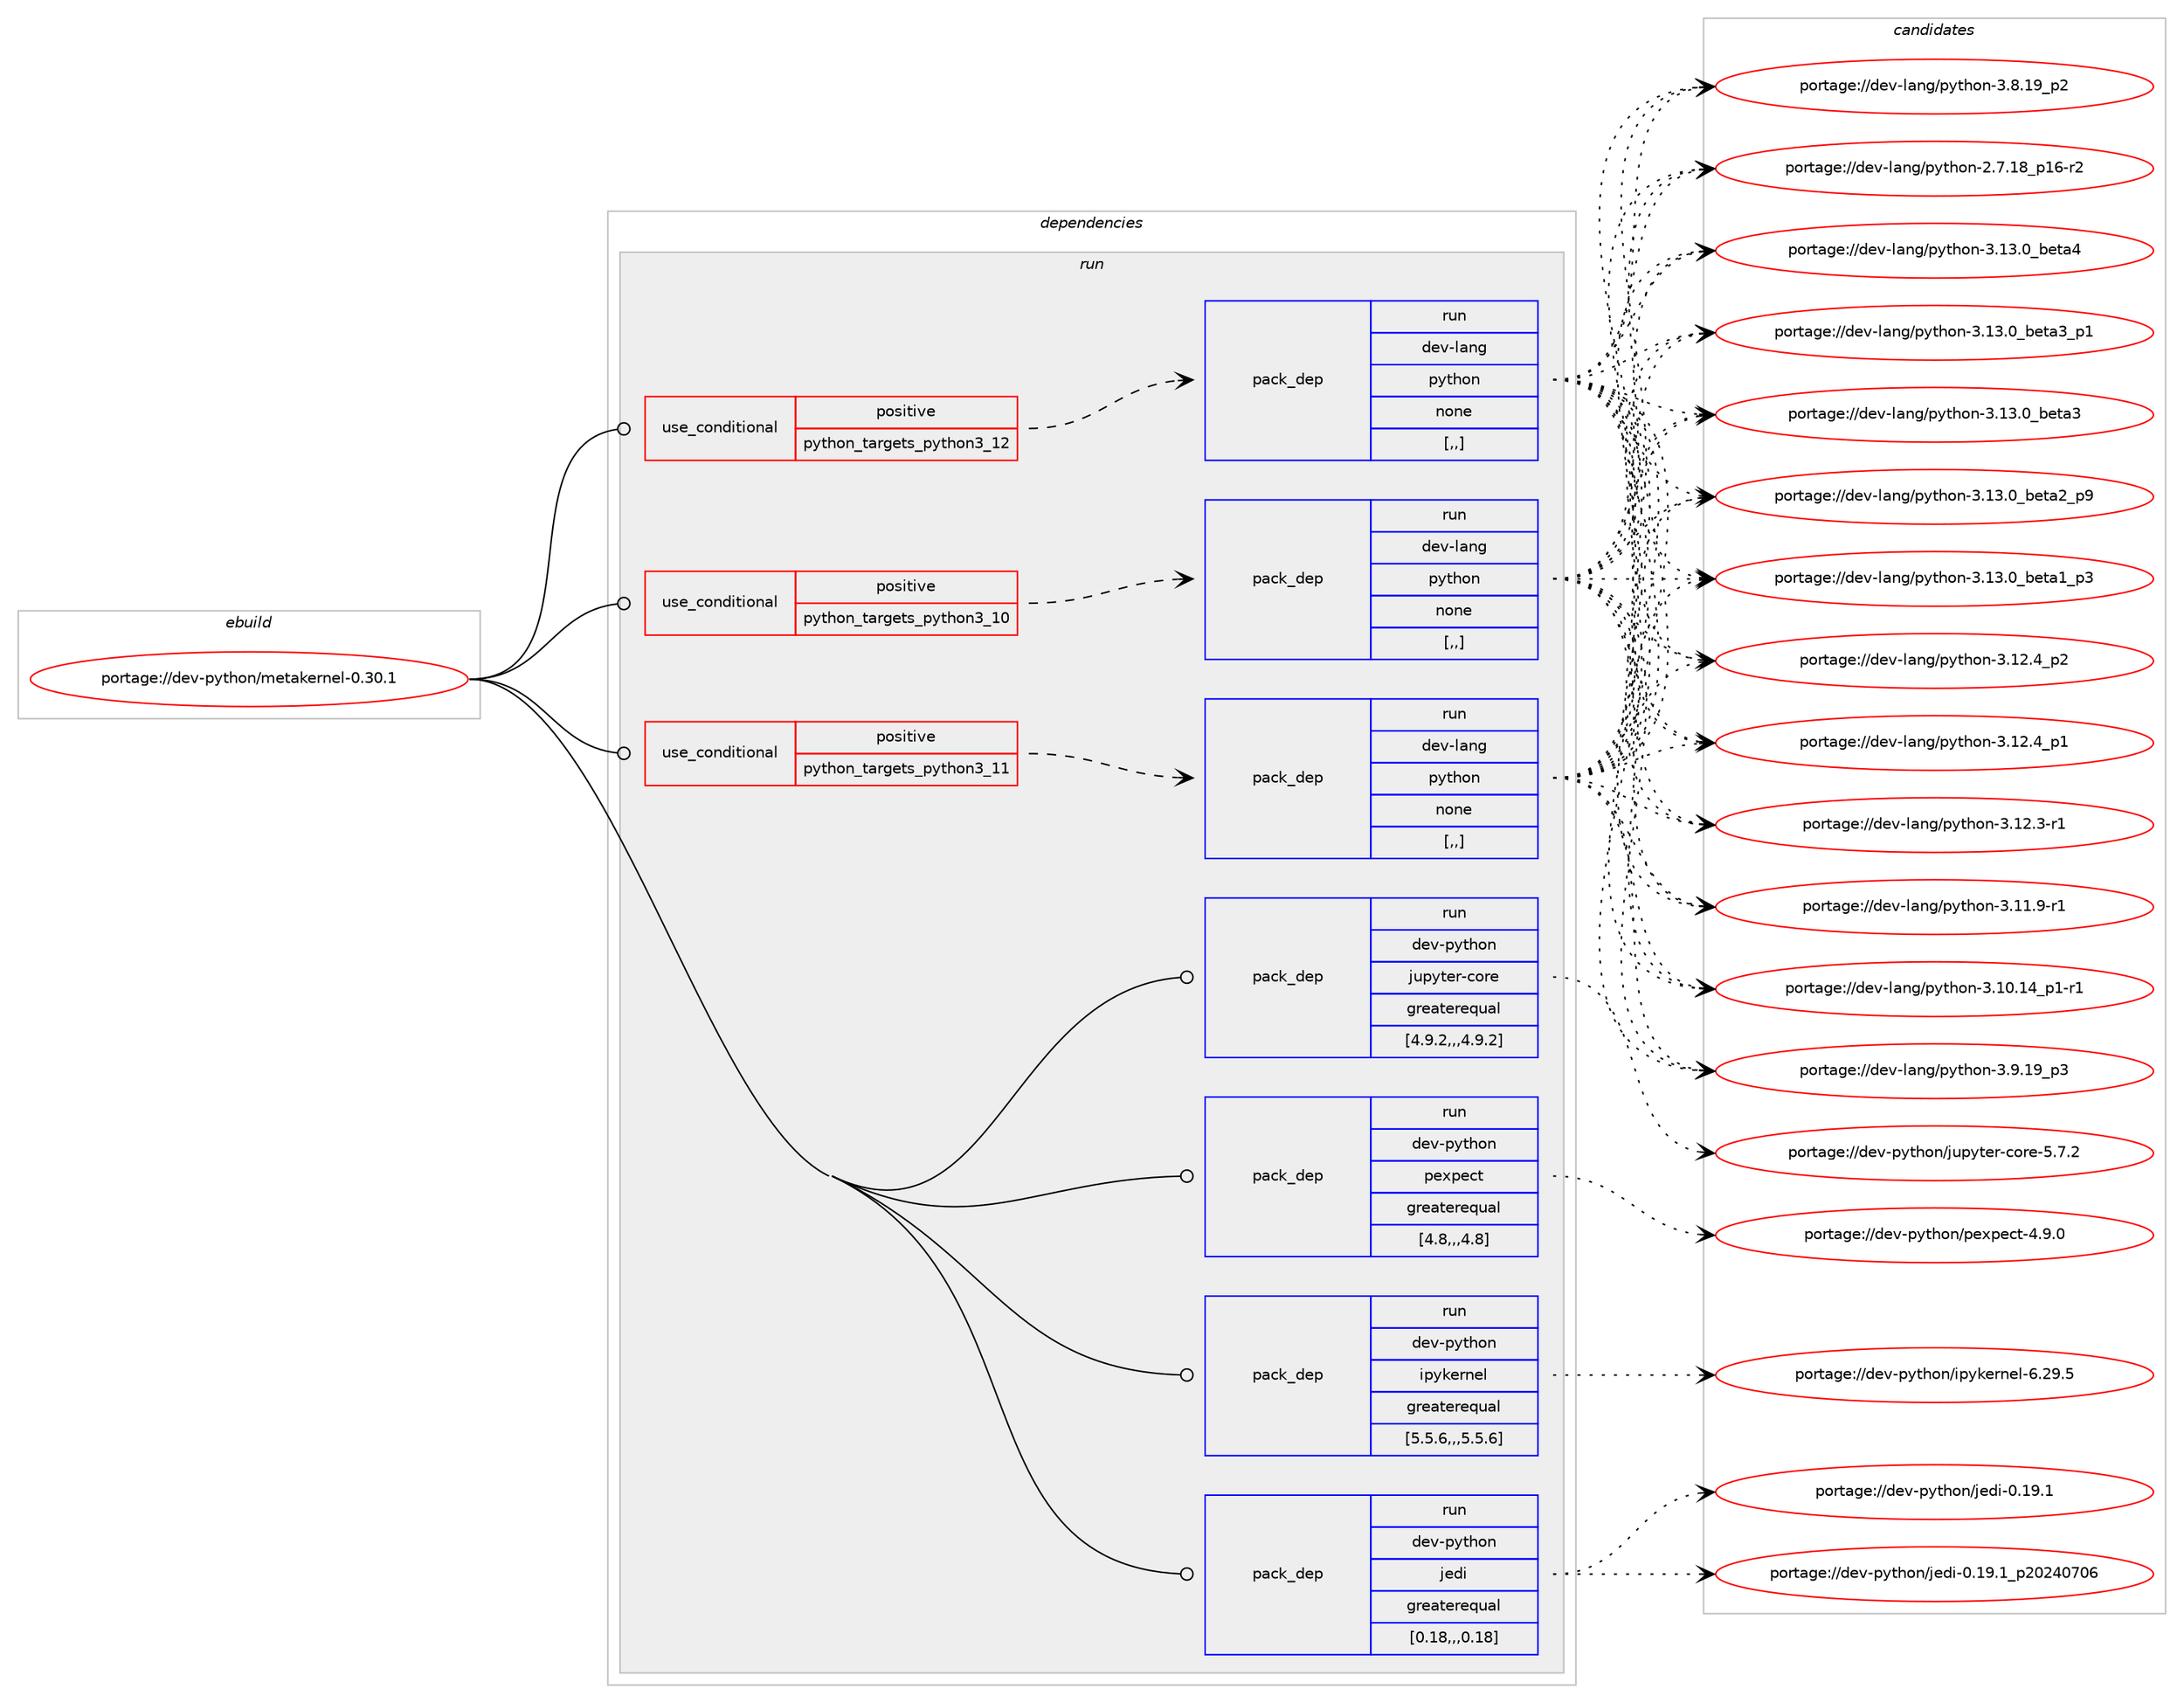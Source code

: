 digraph prolog {

# *************
# Graph options
# *************

newrank=true;
concentrate=true;
compound=true;
graph [rankdir=LR,fontname=Helvetica,fontsize=10,ranksep=1.5];#, ranksep=2.5, nodesep=0.2];
edge  [arrowhead=vee];
node  [fontname=Helvetica,fontsize=10];

# **********
# The ebuild
# **********

subgraph cluster_leftcol {
color=gray;
label=<<i>ebuild</i>>;
id [label="portage://dev-python/metakernel-0.30.1", color=red, width=4, href="../dev-python/metakernel-0.30.1.svg"];
}

# ****************
# The dependencies
# ****************

subgraph cluster_midcol {
color=gray;
label=<<i>dependencies</i>>;
subgraph cluster_compile {
fillcolor="#eeeeee";
style=filled;
label=<<i>compile</i>>;
}
subgraph cluster_compileandrun {
fillcolor="#eeeeee";
style=filled;
label=<<i>compile and run</i>>;
}
subgraph cluster_run {
fillcolor="#eeeeee";
style=filled;
label=<<i>run</i>>;
subgraph cond34839 {
dependency151389 [label=<<TABLE BORDER="0" CELLBORDER="1" CELLSPACING="0" CELLPADDING="4"><TR><TD ROWSPAN="3" CELLPADDING="10">use_conditional</TD></TR><TR><TD>positive</TD></TR><TR><TD>python_targets_python3_10</TD></TR></TABLE>>, shape=none, color=red];
subgraph pack115301 {
dependency151390 [label=<<TABLE BORDER="0" CELLBORDER="1" CELLSPACING="0" CELLPADDING="4" WIDTH="220"><TR><TD ROWSPAN="6" CELLPADDING="30">pack_dep</TD></TR><TR><TD WIDTH="110">run</TD></TR><TR><TD>dev-lang</TD></TR><TR><TD>python</TD></TR><TR><TD>none</TD></TR><TR><TD>[,,]</TD></TR></TABLE>>, shape=none, color=blue];
}
dependency151389:e -> dependency151390:w [weight=20,style="dashed",arrowhead="vee"];
}
id:e -> dependency151389:w [weight=20,style="solid",arrowhead="odot"];
subgraph cond34840 {
dependency151391 [label=<<TABLE BORDER="0" CELLBORDER="1" CELLSPACING="0" CELLPADDING="4"><TR><TD ROWSPAN="3" CELLPADDING="10">use_conditional</TD></TR><TR><TD>positive</TD></TR><TR><TD>python_targets_python3_11</TD></TR></TABLE>>, shape=none, color=red];
subgraph pack115302 {
dependency151392 [label=<<TABLE BORDER="0" CELLBORDER="1" CELLSPACING="0" CELLPADDING="4" WIDTH="220"><TR><TD ROWSPAN="6" CELLPADDING="30">pack_dep</TD></TR><TR><TD WIDTH="110">run</TD></TR><TR><TD>dev-lang</TD></TR><TR><TD>python</TD></TR><TR><TD>none</TD></TR><TR><TD>[,,]</TD></TR></TABLE>>, shape=none, color=blue];
}
dependency151391:e -> dependency151392:w [weight=20,style="dashed",arrowhead="vee"];
}
id:e -> dependency151391:w [weight=20,style="solid",arrowhead="odot"];
subgraph cond34841 {
dependency151393 [label=<<TABLE BORDER="0" CELLBORDER="1" CELLSPACING="0" CELLPADDING="4"><TR><TD ROWSPAN="3" CELLPADDING="10">use_conditional</TD></TR><TR><TD>positive</TD></TR><TR><TD>python_targets_python3_12</TD></TR></TABLE>>, shape=none, color=red];
subgraph pack115303 {
dependency151394 [label=<<TABLE BORDER="0" CELLBORDER="1" CELLSPACING="0" CELLPADDING="4" WIDTH="220"><TR><TD ROWSPAN="6" CELLPADDING="30">pack_dep</TD></TR><TR><TD WIDTH="110">run</TD></TR><TR><TD>dev-lang</TD></TR><TR><TD>python</TD></TR><TR><TD>none</TD></TR><TR><TD>[,,]</TD></TR></TABLE>>, shape=none, color=blue];
}
dependency151393:e -> dependency151394:w [weight=20,style="dashed",arrowhead="vee"];
}
id:e -> dependency151393:w [weight=20,style="solid",arrowhead="odot"];
subgraph pack115304 {
dependency151395 [label=<<TABLE BORDER="0" CELLBORDER="1" CELLSPACING="0" CELLPADDING="4" WIDTH="220"><TR><TD ROWSPAN="6" CELLPADDING="30">pack_dep</TD></TR><TR><TD WIDTH="110">run</TD></TR><TR><TD>dev-python</TD></TR><TR><TD>ipykernel</TD></TR><TR><TD>greaterequal</TD></TR><TR><TD>[5.5.6,,,5.5.6]</TD></TR></TABLE>>, shape=none, color=blue];
}
id:e -> dependency151395:w [weight=20,style="solid",arrowhead="odot"];
subgraph pack115305 {
dependency151396 [label=<<TABLE BORDER="0" CELLBORDER="1" CELLSPACING="0" CELLPADDING="4" WIDTH="220"><TR><TD ROWSPAN="6" CELLPADDING="30">pack_dep</TD></TR><TR><TD WIDTH="110">run</TD></TR><TR><TD>dev-python</TD></TR><TR><TD>jedi</TD></TR><TR><TD>greaterequal</TD></TR><TR><TD>[0.18,,,0.18]</TD></TR></TABLE>>, shape=none, color=blue];
}
id:e -> dependency151396:w [weight=20,style="solid",arrowhead="odot"];
subgraph pack115306 {
dependency151397 [label=<<TABLE BORDER="0" CELLBORDER="1" CELLSPACING="0" CELLPADDING="4" WIDTH="220"><TR><TD ROWSPAN="6" CELLPADDING="30">pack_dep</TD></TR><TR><TD WIDTH="110">run</TD></TR><TR><TD>dev-python</TD></TR><TR><TD>jupyter-core</TD></TR><TR><TD>greaterequal</TD></TR><TR><TD>[4.9.2,,,4.9.2]</TD></TR></TABLE>>, shape=none, color=blue];
}
id:e -> dependency151397:w [weight=20,style="solid",arrowhead="odot"];
subgraph pack115307 {
dependency151398 [label=<<TABLE BORDER="0" CELLBORDER="1" CELLSPACING="0" CELLPADDING="4" WIDTH="220"><TR><TD ROWSPAN="6" CELLPADDING="30">pack_dep</TD></TR><TR><TD WIDTH="110">run</TD></TR><TR><TD>dev-python</TD></TR><TR><TD>pexpect</TD></TR><TR><TD>greaterequal</TD></TR><TR><TD>[4.8,,,4.8]</TD></TR></TABLE>>, shape=none, color=blue];
}
id:e -> dependency151398:w [weight=20,style="solid",arrowhead="odot"];
}
}

# **************
# The candidates
# **************

subgraph cluster_choices {
rank=same;
color=gray;
label=<<i>candidates</i>>;

subgraph choice115301 {
color=black;
nodesep=1;
choice1001011184510897110103471121211161041111104551464951464895981011169752 [label="portage://dev-lang/python-3.13.0_beta4", color=red, width=4,href="../dev-lang/python-3.13.0_beta4.svg"];
choice10010111845108971101034711212111610411111045514649514648959810111697519511249 [label="portage://dev-lang/python-3.13.0_beta3_p1", color=red, width=4,href="../dev-lang/python-3.13.0_beta3_p1.svg"];
choice1001011184510897110103471121211161041111104551464951464895981011169751 [label="portage://dev-lang/python-3.13.0_beta3", color=red, width=4,href="../dev-lang/python-3.13.0_beta3.svg"];
choice10010111845108971101034711212111610411111045514649514648959810111697509511257 [label="portage://dev-lang/python-3.13.0_beta2_p9", color=red, width=4,href="../dev-lang/python-3.13.0_beta2_p9.svg"];
choice10010111845108971101034711212111610411111045514649514648959810111697499511251 [label="portage://dev-lang/python-3.13.0_beta1_p3", color=red, width=4,href="../dev-lang/python-3.13.0_beta1_p3.svg"];
choice100101118451089711010347112121116104111110455146495046529511250 [label="portage://dev-lang/python-3.12.4_p2", color=red, width=4,href="../dev-lang/python-3.12.4_p2.svg"];
choice100101118451089711010347112121116104111110455146495046529511249 [label="portage://dev-lang/python-3.12.4_p1", color=red, width=4,href="../dev-lang/python-3.12.4_p1.svg"];
choice100101118451089711010347112121116104111110455146495046514511449 [label="portage://dev-lang/python-3.12.3-r1", color=red, width=4,href="../dev-lang/python-3.12.3-r1.svg"];
choice100101118451089711010347112121116104111110455146494946574511449 [label="portage://dev-lang/python-3.11.9-r1", color=red, width=4,href="../dev-lang/python-3.11.9-r1.svg"];
choice100101118451089711010347112121116104111110455146494846495295112494511449 [label="portage://dev-lang/python-3.10.14_p1-r1", color=red, width=4,href="../dev-lang/python-3.10.14_p1-r1.svg"];
choice100101118451089711010347112121116104111110455146574649579511251 [label="portage://dev-lang/python-3.9.19_p3", color=red, width=4,href="../dev-lang/python-3.9.19_p3.svg"];
choice100101118451089711010347112121116104111110455146564649579511250 [label="portage://dev-lang/python-3.8.19_p2", color=red, width=4,href="../dev-lang/python-3.8.19_p2.svg"];
choice100101118451089711010347112121116104111110455046554649569511249544511450 [label="portage://dev-lang/python-2.7.18_p16-r2", color=red, width=4,href="../dev-lang/python-2.7.18_p16-r2.svg"];
dependency151390:e -> choice1001011184510897110103471121211161041111104551464951464895981011169752:w [style=dotted,weight="100"];
dependency151390:e -> choice10010111845108971101034711212111610411111045514649514648959810111697519511249:w [style=dotted,weight="100"];
dependency151390:e -> choice1001011184510897110103471121211161041111104551464951464895981011169751:w [style=dotted,weight="100"];
dependency151390:e -> choice10010111845108971101034711212111610411111045514649514648959810111697509511257:w [style=dotted,weight="100"];
dependency151390:e -> choice10010111845108971101034711212111610411111045514649514648959810111697499511251:w [style=dotted,weight="100"];
dependency151390:e -> choice100101118451089711010347112121116104111110455146495046529511250:w [style=dotted,weight="100"];
dependency151390:e -> choice100101118451089711010347112121116104111110455146495046529511249:w [style=dotted,weight="100"];
dependency151390:e -> choice100101118451089711010347112121116104111110455146495046514511449:w [style=dotted,weight="100"];
dependency151390:e -> choice100101118451089711010347112121116104111110455146494946574511449:w [style=dotted,weight="100"];
dependency151390:e -> choice100101118451089711010347112121116104111110455146494846495295112494511449:w [style=dotted,weight="100"];
dependency151390:e -> choice100101118451089711010347112121116104111110455146574649579511251:w [style=dotted,weight="100"];
dependency151390:e -> choice100101118451089711010347112121116104111110455146564649579511250:w [style=dotted,weight="100"];
dependency151390:e -> choice100101118451089711010347112121116104111110455046554649569511249544511450:w [style=dotted,weight="100"];
}
subgraph choice115302 {
color=black;
nodesep=1;
choice1001011184510897110103471121211161041111104551464951464895981011169752 [label="portage://dev-lang/python-3.13.0_beta4", color=red, width=4,href="../dev-lang/python-3.13.0_beta4.svg"];
choice10010111845108971101034711212111610411111045514649514648959810111697519511249 [label="portage://dev-lang/python-3.13.0_beta3_p1", color=red, width=4,href="../dev-lang/python-3.13.0_beta3_p1.svg"];
choice1001011184510897110103471121211161041111104551464951464895981011169751 [label="portage://dev-lang/python-3.13.0_beta3", color=red, width=4,href="../dev-lang/python-3.13.0_beta3.svg"];
choice10010111845108971101034711212111610411111045514649514648959810111697509511257 [label="portage://dev-lang/python-3.13.0_beta2_p9", color=red, width=4,href="../dev-lang/python-3.13.0_beta2_p9.svg"];
choice10010111845108971101034711212111610411111045514649514648959810111697499511251 [label="portage://dev-lang/python-3.13.0_beta1_p3", color=red, width=4,href="../dev-lang/python-3.13.0_beta1_p3.svg"];
choice100101118451089711010347112121116104111110455146495046529511250 [label="portage://dev-lang/python-3.12.4_p2", color=red, width=4,href="../dev-lang/python-3.12.4_p2.svg"];
choice100101118451089711010347112121116104111110455146495046529511249 [label="portage://dev-lang/python-3.12.4_p1", color=red, width=4,href="../dev-lang/python-3.12.4_p1.svg"];
choice100101118451089711010347112121116104111110455146495046514511449 [label="portage://dev-lang/python-3.12.3-r1", color=red, width=4,href="../dev-lang/python-3.12.3-r1.svg"];
choice100101118451089711010347112121116104111110455146494946574511449 [label="portage://dev-lang/python-3.11.9-r1", color=red, width=4,href="../dev-lang/python-3.11.9-r1.svg"];
choice100101118451089711010347112121116104111110455146494846495295112494511449 [label="portage://dev-lang/python-3.10.14_p1-r1", color=red, width=4,href="../dev-lang/python-3.10.14_p1-r1.svg"];
choice100101118451089711010347112121116104111110455146574649579511251 [label="portage://dev-lang/python-3.9.19_p3", color=red, width=4,href="../dev-lang/python-3.9.19_p3.svg"];
choice100101118451089711010347112121116104111110455146564649579511250 [label="portage://dev-lang/python-3.8.19_p2", color=red, width=4,href="../dev-lang/python-3.8.19_p2.svg"];
choice100101118451089711010347112121116104111110455046554649569511249544511450 [label="portage://dev-lang/python-2.7.18_p16-r2", color=red, width=4,href="../dev-lang/python-2.7.18_p16-r2.svg"];
dependency151392:e -> choice1001011184510897110103471121211161041111104551464951464895981011169752:w [style=dotted,weight="100"];
dependency151392:e -> choice10010111845108971101034711212111610411111045514649514648959810111697519511249:w [style=dotted,weight="100"];
dependency151392:e -> choice1001011184510897110103471121211161041111104551464951464895981011169751:w [style=dotted,weight="100"];
dependency151392:e -> choice10010111845108971101034711212111610411111045514649514648959810111697509511257:w [style=dotted,weight="100"];
dependency151392:e -> choice10010111845108971101034711212111610411111045514649514648959810111697499511251:w [style=dotted,weight="100"];
dependency151392:e -> choice100101118451089711010347112121116104111110455146495046529511250:w [style=dotted,weight="100"];
dependency151392:e -> choice100101118451089711010347112121116104111110455146495046529511249:w [style=dotted,weight="100"];
dependency151392:e -> choice100101118451089711010347112121116104111110455146495046514511449:w [style=dotted,weight="100"];
dependency151392:e -> choice100101118451089711010347112121116104111110455146494946574511449:w [style=dotted,weight="100"];
dependency151392:e -> choice100101118451089711010347112121116104111110455146494846495295112494511449:w [style=dotted,weight="100"];
dependency151392:e -> choice100101118451089711010347112121116104111110455146574649579511251:w [style=dotted,weight="100"];
dependency151392:e -> choice100101118451089711010347112121116104111110455146564649579511250:w [style=dotted,weight="100"];
dependency151392:e -> choice100101118451089711010347112121116104111110455046554649569511249544511450:w [style=dotted,weight="100"];
}
subgraph choice115303 {
color=black;
nodesep=1;
choice1001011184510897110103471121211161041111104551464951464895981011169752 [label="portage://dev-lang/python-3.13.0_beta4", color=red, width=4,href="../dev-lang/python-3.13.0_beta4.svg"];
choice10010111845108971101034711212111610411111045514649514648959810111697519511249 [label="portage://dev-lang/python-3.13.0_beta3_p1", color=red, width=4,href="../dev-lang/python-3.13.0_beta3_p1.svg"];
choice1001011184510897110103471121211161041111104551464951464895981011169751 [label="portage://dev-lang/python-3.13.0_beta3", color=red, width=4,href="../dev-lang/python-3.13.0_beta3.svg"];
choice10010111845108971101034711212111610411111045514649514648959810111697509511257 [label="portage://dev-lang/python-3.13.0_beta2_p9", color=red, width=4,href="../dev-lang/python-3.13.0_beta2_p9.svg"];
choice10010111845108971101034711212111610411111045514649514648959810111697499511251 [label="portage://dev-lang/python-3.13.0_beta1_p3", color=red, width=4,href="../dev-lang/python-3.13.0_beta1_p3.svg"];
choice100101118451089711010347112121116104111110455146495046529511250 [label="portage://dev-lang/python-3.12.4_p2", color=red, width=4,href="../dev-lang/python-3.12.4_p2.svg"];
choice100101118451089711010347112121116104111110455146495046529511249 [label="portage://dev-lang/python-3.12.4_p1", color=red, width=4,href="../dev-lang/python-3.12.4_p1.svg"];
choice100101118451089711010347112121116104111110455146495046514511449 [label="portage://dev-lang/python-3.12.3-r1", color=red, width=4,href="../dev-lang/python-3.12.3-r1.svg"];
choice100101118451089711010347112121116104111110455146494946574511449 [label="portage://dev-lang/python-3.11.9-r1", color=red, width=4,href="../dev-lang/python-3.11.9-r1.svg"];
choice100101118451089711010347112121116104111110455146494846495295112494511449 [label="portage://dev-lang/python-3.10.14_p1-r1", color=red, width=4,href="../dev-lang/python-3.10.14_p1-r1.svg"];
choice100101118451089711010347112121116104111110455146574649579511251 [label="portage://dev-lang/python-3.9.19_p3", color=red, width=4,href="../dev-lang/python-3.9.19_p3.svg"];
choice100101118451089711010347112121116104111110455146564649579511250 [label="portage://dev-lang/python-3.8.19_p2", color=red, width=4,href="../dev-lang/python-3.8.19_p2.svg"];
choice100101118451089711010347112121116104111110455046554649569511249544511450 [label="portage://dev-lang/python-2.7.18_p16-r2", color=red, width=4,href="../dev-lang/python-2.7.18_p16-r2.svg"];
dependency151394:e -> choice1001011184510897110103471121211161041111104551464951464895981011169752:w [style=dotted,weight="100"];
dependency151394:e -> choice10010111845108971101034711212111610411111045514649514648959810111697519511249:w [style=dotted,weight="100"];
dependency151394:e -> choice1001011184510897110103471121211161041111104551464951464895981011169751:w [style=dotted,weight="100"];
dependency151394:e -> choice10010111845108971101034711212111610411111045514649514648959810111697509511257:w [style=dotted,weight="100"];
dependency151394:e -> choice10010111845108971101034711212111610411111045514649514648959810111697499511251:w [style=dotted,weight="100"];
dependency151394:e -> choice100101118451089711010347112121116104111110455146495046529511250:w [style=dotted,weight="100"];
dependency151394:e -> choice100101118451089711010347112121116104111110455146495046529511249:w [style=dotted,weight="100"];
dependency151394:e -> choice100101118451089711010347112121116104111110455146495046514511449:w [style=dotted,weight="100"];
dependency151394:e -> choice100101118451089711010347112121116104111110455146494946574511449:w [style=dotted,weight="100"];
dependency151394:e -> choice100101118451089711010347112121116104111110455146494846495295112494511449:w [style=dotted,weight="100"];
dependency151394:e -> choice100101118451089711010347112121116104111110455146574649579511251:w [style=dotted,weight="100"];
dependency151394:e -> choice100101118451089711010347112121116104111110455146564649579511250:w [style=dotted,weight="100"];
dependency151394:e -> choice100101118451089711010347112121116104111110455046554649569511249544511450:w [style=dotted,weight="100"];
}
subgraph choice115304 {
color=black;
nodesep=1;
choice100101118451121211161041111104710511212110710111411010110845544650574653 [label="portage://dev-python/ipykernel-6.29.5", color=red, width=4,href="../dev-python/ipykernel-6.29.5.svg"];
dependency151395:e -> choice100101118451121211161041111104710511212110710111411010110845544650574653:w [style=dotted,weight="100"];
}
subgraph choice115305 {
color=black;
nodesep=1;
choice100101118451121211161041111104710610110010545484649574649951125048505248554854 [label="portage://dev-python/jedi-0.19.1_p20240706", color=red, width=4,href="../dev-python/jedi-0.19.1_p20240706.svg"];
choice100101118451121211161041111104710610110010545484649574649 [label="portage://dev-python/jedi-0.19.1", color=red, width=4,href="../dev-python/jedi-0.19.1.svg"];
dependency151396:e -> choice100101118451121211161041111104710610110010545484649574649951125048505248554854:w [style=dotted,weight="100"];
dependency151396:e -> choice100101118451121211161041111104710610110010545484649574649:w [style=dotted,weight="100"];
}
subgraph choice115306 {
color=black;
nodesep=1;
choice10010111845112121116104111110471061171121211161011144599111114101455346554650 [label="portage://dev-python/jupyter-core-5.7.2", color=red, width=4,href="../dev-python/jupyter-core-5.7.2.svg"];
dependency151397:e -> choice10010111845112121116104111110471061171121211161011144599111114101455346554650:w [style=dotted,weight="100"];
}
subgraph choice115307 {
color=black;
nodesep=1;
choice100101118451121211161041111104711210112011210199116455246574648 [label="portage://dev-python/pexpect-4.9.0", color=red, width=4,href="../dev-python/pexpect-4.9.0.svg"];
dependency151398:e -> choice100101118451121211161041111104711210112011210199116455246574648:w [style=dotted,weight="100"];
}
}

}
